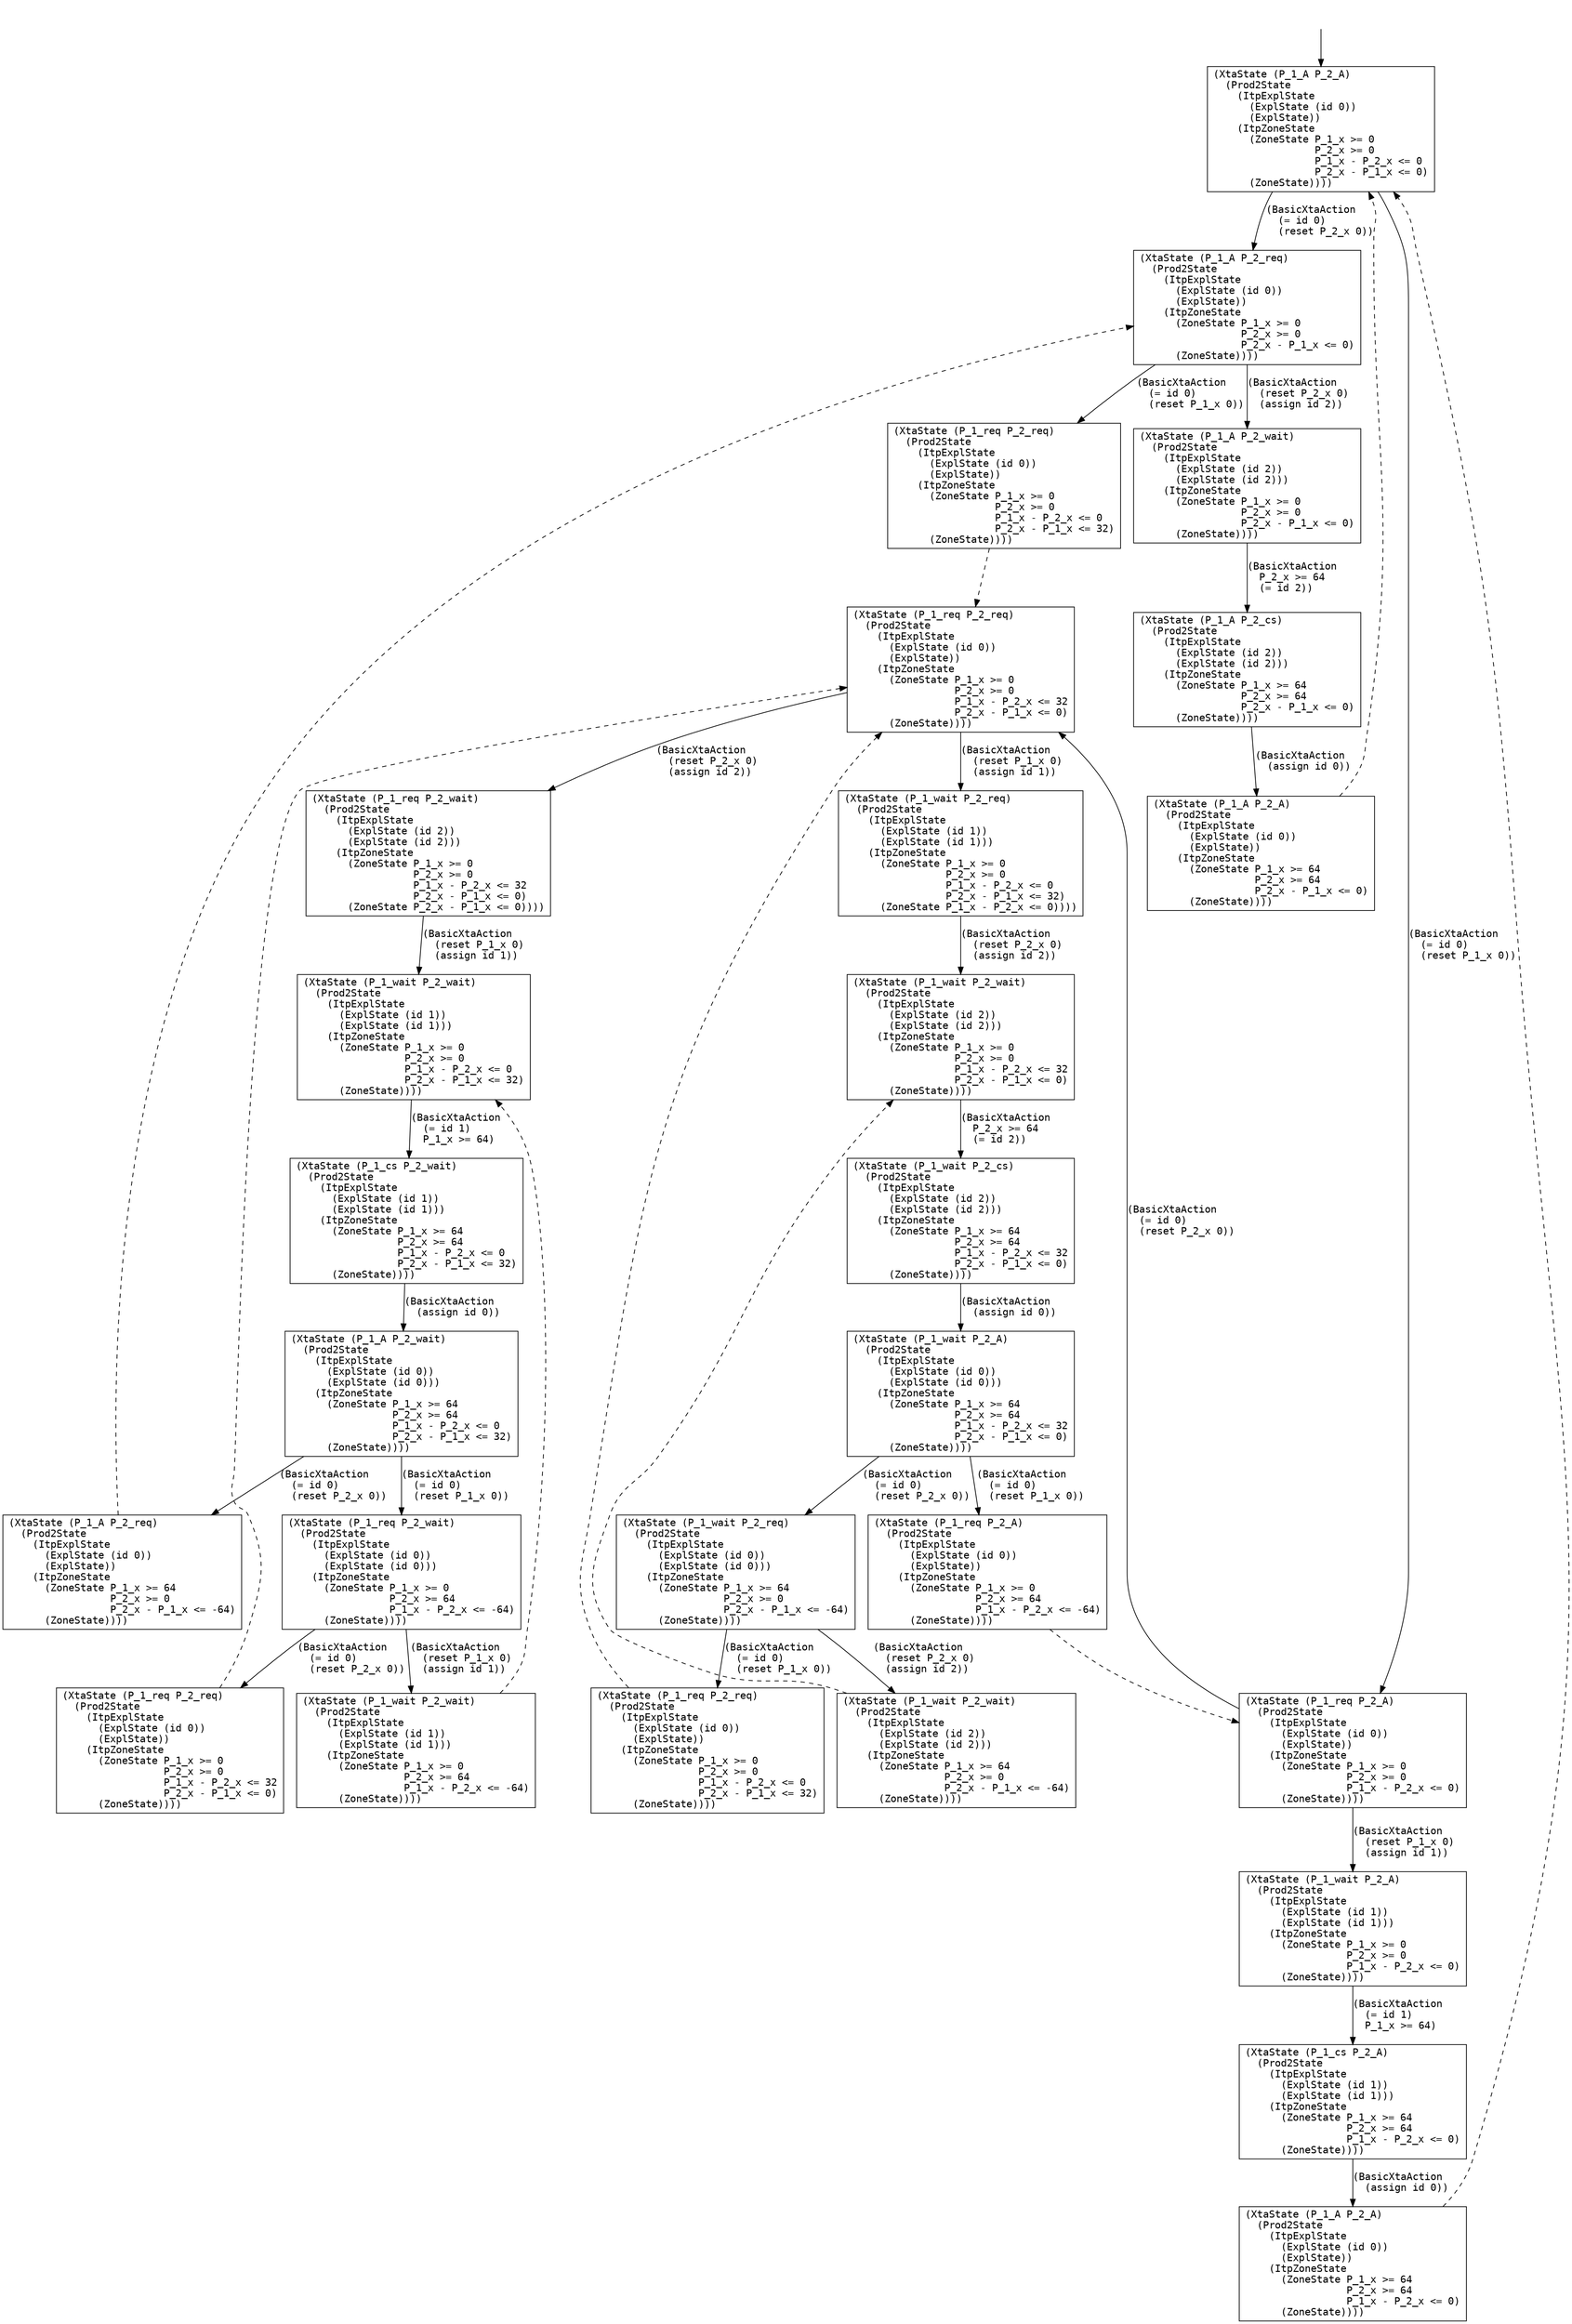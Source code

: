 digraph arg {
	label="";
		node_0 [label="(XtaState (P_1_A P_2_A)\l  (Prod2State\l    (ItpExplState\l      (ExplState (id 0))\l      (ExplState))\l    (ItpZoneState\l      (ZoneState P_1_x >= 0\l                 P_2_x >= 0\l                 P_1_x - P_2_x <= 0\l                 P_2_x - P_1_x <= 0)\l      (ZoneState))))\l",style="solid,filled",fontname="courier",fillcolor="#FFFFFF",color="#000000",shape=rectangle];
		node_2 [label="(XtaState (P_1_A P_2_req)\l  (Prod2State\l    (ItpExplState\l      (ExplState (id 0))\l      (ExplState))\l    (ItpZoneState\l      (ZoneState P_1_x >= 0\l                 P_2_x >= 0\l                 P_2_x - P_1_x <= 0)\l      (ZoneState))))\l",style="solid,filled",fontname="courier",fillcolor="#FFFFFF",color="#000000",shape=rectangle];
		node_5 [label="(XtaState (P_1_req P_2_req)\l  (Prod2State\l    (ItpExplState\l      (ExplState (id 0))\l      (ExplState))\l    (ItpZoneState\l      (ZoneState P_1_x >= 0\l                 P_2_x >= 0\l                 P_1_x - P_2_x <= 0\l                 P_2_x - P_1_x <= 32)\l      (ZoneState))))\l",style="solid,filled",fontname="courier",fillcolor="#FFFFFF",color="#000000",shape=rectangle];
		node_4 [label="(XtaState (P_1_req P_2_req)\l  (Prod2State\l    (ItpExplState\l      (ExplState (id 0))\l      (ExplState))\l    (ItpZoneState\l      (ZoneState P_1_x >= 0\l                 P_2_x >= 0\l                 P_1_x - P_2_x <= 32\l                 P_2_x - P_1_x <= 0)\l      (ZoneState))))\l",style="solid,filled",fontname="courier",fillcolor="#FFFFFF",color="#000000",shape=rectangle];
		node_9 [label="(XtaState (P_1_req P_2_wait)\l  (Prod2State\l    (ItpExplState\l      (ExplState (id 2))\l      (ExplState (id 2)))\l    (ItpZoneState\l      (ZoneState P_1_x >= 0\l                 P_2_x >= 0\l                 P_1_x - P_2_x <= 32\l                 P_2_x - P_1_x <= 0)\l      (ZoneState P_2_x - P_1_x <= 0))))\l",style="solid,filled",fontname="courier",fillcolor="#FFFFFF",color="#000000",shape=rectangle];
		node_13 [label="(XtaState (P_1_wait P_2_wait)\l  (Prod2State\l    (ItpExplState\l      (ExplState (id 1))\l      (ExplState (id 1)))\l    (ItpZoneState\l      (ZoneState P_1_x >= 0\l                 P_2_x >= 0\l                 P_1_x - P_2_x <= 0\l                 P_2_x - P_1_x <= 32)\l      (ZoneState))))\l",style="solid,filled",fontname="courier",fillcolor="#FFFFFF",color="#000000",shape=rectangle];
		node_16 [label="(XtaState (P_1_cs P_2_wait)\l  (Prod2State\l    (ItpExplState\l      (ExplState (id 1))\l      (ExplState (id 1)))\l    (ItpZoneState\l      (ZoneState P_1_x >= 64\l                 P_2_x >= 64\l                 P_1_x - P_2_x <= 0\l                 P_2_x - P_1_x <= 32)\l      (ZoneState))))\l",style="solid,filled",fontname="courier",fillcolor="#FFFFFF",color="#000000",shape=rectangle];
		node_18 [label="(XtaState (P_1_A P_2_wait)\l  (Prod2State\l    (ItpExplState\l      (ExplState (id 0))\l      (ExplState (id 0)))\l    (ItpZoneState\l      (ZoneState P_1_x >= 64\l                 P_2_x >= 64\l                 P_1_x - P_2_x <= 0\l                 P_2_x - P_1_x <= 32)\l      (ZoneState))))\l",style="solid,filled",fontname="courier",fillcolor="#FFFFFF",color="#000000",shape=rectangle];
		node_21 [label="(XtaState (P_1_req P_2_wait)\l  (Prod2State\l    (ItpExplState\l      (ExplState (id 0))\l      (ExplState (id 0)))\l    (ItpZoneState\l      (ZoneState P_1_x >= 0\l                 P_2_x >= 64\l                 P_1_x - P_2_x <= -64)\l      (ZoneState))))\l",style="solid,filled",fontname="courier",fillcolor="#FFFFFF",color="#000000",shape=rectangle];
		node_25 [label="(XtaState (P_1_wait P_2_wait)\l  (Prod2State\l    (ItpExplState\l      (ExplState (id 1))\l      (ExplState (id 1)))\l    (ItpZoneState\l      (ZoneState P_1_x >= 0\l                 P_2_x >= 64\l                 P_1_x - P_2_x <= -64)\l      (ZoneState))))\l",style="solid,filled",fontname="courier",fillcolor="#FFFFFF",color="#000000",shape=rectangle];
		node_26 [label="(XtaState (P_1_req P_2_req)\l  (Prod2State\l    (ItpExplState\l      (ExplState (id 0))\l      (ExplState))\l    (ItpZoneState\l      (ZoneState P_1_x >= 0\l                 P_2_x >= 0\l                 P_1_x - P_2_x <= 32\l                 P_2_x - P_1_x <= 0)\l      (ZoneState))))\l",style="solid,filled",fontname="courier",fillcolor="#FFFFFF",color="#000000",shape=rectangle];
		node_22 [label="(XtaState (P_1_A P_2_req)\l  (Prod2State\l    (ItpExplState\l      (ExplState (id 0))\l      (ExplState))\l    (ItpZoneState\l      (ZoneState P_1_x >= 64\l                 P_2_x >= 0\l                 P_2_x - P_1_x <= -64)\l      (ZoneState))))\l",style="solid,filled",fontname="courier",fillcolor="#FFFFFF",color="#000000",shape=rectangle];
		node_8 [label="(XtaState (P_1_wait P_2_req)\l  (Prod2State\l    (ItpExplState\l      (ExplState (id 1))\l      (ExplState (id 1)))\l    (ItpZoneState\l      (ZoneState P_1_x >= 0\l                 P_2_x >= 0\l                 P_1_x - P_2_x <= 0\l                 P_2_x - P_1_x <= 32)\l      (ZoneState P_1_x - P_2_x <= 0))))\l",style="solid,filled",fontname="courier",fillcolor="#FFFFFF",color="#000000",shape=rectangle];
		node_12 [label="(XtaState (P_1_wait P_2_wait)\l  (Prod2State\l    (ItpExplState\l      (ExplState (id 2))\l      (ExplState (id 2)))\l    (ItpZoneState\l      (ZoneState P_1_x >= 0\l                 P_2_x >= 0\l                 P_1_x - P_2_x <= 32\l                 P_2_x - P_1_x <= 0)\l      (ZoneState))))\l",style="solid,filled",fontname="courier",fillcolor="#FFFFFF",color="#000000",shape=rectangle];
		node_15 [label="(XtaState (P_1_wait P_2_cs)\l  (Prod2State\l    (ItpExplState\l      (ExplState (id 2))\l      (ExplState (id 2)))\l    (ItpZoneState\l      (ZoneState P_1_x >= 64\l                 P_2_x >= 64\l                 P_1_x - P_2_x <= 32\l                 P_2_x - P_1_x <= 0)\l      (ZoneState))))\l",style="solid,filled",fontname="courier",fillcolor="#FFFFFF",color="#000000",shape=rectangle];
		node_17 [label="(XtaState (P_1_wait P_2_A)\l  (Prod2State\l    (ItpExplState\l      (ExplState (id 0))\l      (ExplState (id 0)))\l    (ItpZoneState\l      (ZoneState P_1_x >= 64\l                 P_2_x >= 64\l                 P_1_x - P_2_x <= 32\l                 P_2_x - P_1_x <= 0)\l      (ZoneState))))\l",style="solid,filled",fontname="courier",fillcolor="#FFFFFF",color="#000000",shape=rectangle];
		node_19 [label="(XtaState (P_1_req P_2_A)\l  (Prod2State\l    (ItpExplState\l      (ExplState (id 0))\l      (ExplState))\l    (ItpZoneState\l      (ZoneState P_1_x >= 0\l                 P_2_x >= 64\l                 P_1_x - P_2_x <= -64)\l      (ZoneState))))\l",style="solid,filled",fontname="courier",fillcolor="#FFFFFF",color="#000000",shape=rectangle];
		node_1 [label="(XtaState (P_1_req P_2_A)\l  (Prod2State\l    (ItpExplState\l      (ExplState (id 0))\l      (ExplState))\l    (ItpZoneState\l      (ZoneState P_1_x >= 0\l                 P_2_x >= 0\l                 P_1_x - P_2_x <= 0)\l      (ZoneState))))\l",style="solid,filled",fontname="courier",fillcolor="#FFFFFF",color="#000000",shape=rectangle];
		node_3 [label="(XtaState (P_1_wait P_2_A)\l  (Prod2State\l    (ItpExplState\l      (ExplState (id 1))\l      (ExplState (id 1)))\l    (ItpZoneState\l      (ZoneState P_1_x >= 0\l                 P_2_x >= 0\l                 P_1_x - P_2_x <= 0)\l      (ZoneState))))\l",style="solid,filled",fontname="courier",fillcolor="#FFFFFF",color="#000000",shape=rectangle];
		node_7 [label="(XtaState (P_1_cs P_2_A)\l  (Prod2State\l    (ItpExplState\l      (ExplState (id 1))\l      (ExplState (id 1)))\l    (ItpZoneState\l      (ZoneState P_1_x >= 64\l                 P_2_x >= 64\l                 P_1_x - P_2_x <= 0)\l      (ZoneState))))\l",style="solid,filled",fontname="courier",fillcolor="#FFFFFF",color="#000000",shape=rectangle];
		node_11 [label="(XtaState (P_1_A P_2_A)\l  (Prod2State\l    (ItpExplState\l      (ExplState (id 0))\l      (ExplState))\l    (ItpZoneState\l      (ZoneState P_1_x >= 64\l                 P_2_x >= 64\l                 P_1_x - P_2_x <= 0)\l      (ZoneState))))\l",style="solid,filled",fontname="courier",fillcolor="#FFFFFF",color="#000000",shape=rectangle];
		node_20 [label="(XtaState (P_1_wait P_2_req)\l  (Prod2State\l    (ItpExplState\l      (ExplState (id 0))\l      (ExplState (id 0)))\l    (ItpZoneState\l      (ZoneState P_1_x >= 64\l                 P_2_x >= 0\l                 P_2_x - P_1_x <= -64)\l      (ZoneState))))\l",style="solid,filled",fontname="courier",fillcolor="#FFFFFF",color="#000000",shape=rectangle];
		node_24 [label="(XtaState (P_1_wait P_2_wait)\l  (Prod2State\l    (ItpExplState\l      (ExplState (id 2))\l      (ExplState (id 2)))\l    (ItpZoneState\l      (ZoneState P_1_x >= 64\l                 P_2_x >= 0\l                 P_2_x - P_1_x <= -64)\l      (ZoneState))))\l",style="solid,filled",fontname="courier",fillcolor="#FFFFFF",color="#000000",shape=rectangle];
		node_23 [label="(XtaState (P_1_req P_2_req)\l  (Prod2State\l    (ItpExplState\l      (ExplState (id 0))\l      (ExplState))\l    (ItpZoneState\l      (ZoneState P_1_x >= 0\l                 P_2_x >= 0\l                 P_1_x - P_2_x <= 0\l                 P_2_x - P_1_x <= 32)\l      (ZoneState))))\l",style="solid,filled",fontname="courier",fillcolor="#FFFFFF",color="#000000",shape=rectangle];
		node_6 [label="(XtaState (P_1_A P_2_wait)\l  (Prod2State\l    (ItpExplState\l      (ExplState (id 2))\l      (ExplState (id 2)))\l    (ItpZoneState\l      (ZoneState P_1_x >= 0\l                 P_2_x >= 0\l                 P_2_x - P_1_x <= 0)\l      (ZoneState))))\l",style="solid,filled",fontname="courier",fillcolor="#FFFFFF",color="#000000",shape=rectangle];
		node_10 [label="(XtaState (P_1_A P_2_cs)\l  (Prod2State\l    (ItpExplState\l      (ExplState (id 2))\l      (ExplState (id 2)))\l    (ItpZoneState\l      (ZoneState P_1_x >= 64\l                 P_2_x >= 64\l                 P_2_x - P_1_x <= 0)\l      (ZoneState))))\l",style="solid,filled",fontname="courier",fillcolor="#FFFFFF",color="#000000",shape=rectangle];
		node_14 [label="(XtaState (P_1_A P_2_A)\l  (Prod2State\l    (ItpExplState\l      (ExplState (id 0))\l      (ExplState))\l    (ItpZoneState\l      (ZoneState P_1_x >= 64\l                 P_2_x >= 64\l                 P_2_x - P_1_x <= 0)\l      (ZoneState))))\l",style="solid,filled",fontname="courier",fillcolor="#FFFFFF",color="#000000",shape=rectangle];
		phantom_init0 [label="\n",style="solid,filled",fillcolor="#FFFFFF",color="#FFFFFF",shape=ellipse];
	node_0 -> node_2 [label="(BasicXtaAction\l  (= id 0)\l  (reset P_2_x 0))\l",color="#000000",style=solid,fontname="courier"];
	node_0 -> node_1 [label="(BasicXtaAction\l  (= id 0)\l  (reset P_1_x 0))\l",color="#000000",style=solid,fontname="courier"];
	node_2 -> node_5 [label="(BasicXtaAction\l  (= id 0)\l  (reset P_1_x 0))\l",color="#000000",style=solid,fontname="courier"];
	node_2 -> node_6 [label="(BasicXtaAction\l  (reset P_2_x 0)\l  (assign id 2))\l",color="#000000",style=solid,fontname="courier"];
	node_5 -> node_4 [label="\n",color="#000000",style=dashed,weight="0"];
	node_4 -> node_9 [label="(BasicXtaAction\l  (reset P_2_x 0)\l  (assign id 2))\l",color="#000000",style=solid,fontname="courier"];
	node_4 -> node_8 [label="(BasicXtaAction\l  (reset P_1_x 0)\l  (assign id 1))\l",color="#000000",style=solid,fontname="courier"];
	node_9 -> node_13 [label="(BasicXtaAction\l  (reset P_1_x 0)\l  (assign id 1))\l",color="#000000",style=solid,fontname="courier"];
	node_13 -> node_16 [label="(BasicXtaAction\l  (= id 1)\l  P_1_x >= 64)\l",color="#000000",style=solid,fontname="courier"];
	node_16 -> node_18 [label="(BasicXtaAction\l  (assign id 0))\l",color="#000000",style=solid,fontname="courier"];
	node_18 -> node_21 [label="(BasicXtaAction\l  (= id 0)\l  (reset P_1_x 0))\l",color="#000000",style=solid,fontname="courier"];
	node_18 -> node_22 [label="(BasicXtaAction\l  (= id 0)\l  (reset P_2_x 0))\l",color="#000000",style=solid,fontname="courier"];
	node_21 -> node_25 [label="(BasicXtaAction\l  (reset P_1_x 0)\l  (assign id 1))\l",color="#000000",style=solid,fontname="courier"];
	node_21 -> node_26 [label="(BasicXtaAction\l  (= id 0)\l  (reset P_2_x 0))\l",color="#000000",style=solid,fontname="courier"];
	node_25 -> node_13 [label="\n",color="#000000",style=dashed,weight="0"];
	node_26 -> node_4 [label="\n",color="#000000",style=dashed,weight="0"];
	node_22 -> node_2 [label="\n",color="#000000",style=dashed,weight="0"];
	node_8 -> node_12 [label="(BasicXtaAction\l  (reset P_2_x 0)\l  (assign id 2))\l",color="#000000",style=solid,fontname="courier"];
	node_12 -> node_15 [label="(BasicXtaAction\l  P_2_x >= 64\l  (= id 2))\l",color="#000000",style=solid,fontname="courier"];
	node_15 -> node_17 [label="(BasicXtaAction\l  (assign id 0))\l",color="#000000",style=solid,fontname="courier"];
	node_17 -> node_19 [label="(BasicXtaAction\l  (= id 0)\l  (reset P_1_x 0))\l",color="#000000",style=solid,fontname="courier"];
	node_17 -> node_20 [label="(BasicXtaAction\l  (= id 0)\l  (reset P_2_x 0))\l",color="#000000",style=solid,fontname="courier"];
	node_19 -> node_1 [label="\n",color="#000000",style=dashed,weight="0"];
	node_1 -> node_3 [label="(BasicXtaAction\l  (reset P_1_x 0)\l  (assign id 1))\l",color="#000000",style=solid,fontname="courier"];
	node_1 -> node_4 [label="(BasicXtaAction\l  (= id 0)\l  (reset P_2_x 0))\l",color="#000000",style=solid,fontname="courier"];
	node_3 -> node_7 [label="(BasicXtaAction\l  (= id 1)\l  P_1_x >= 64)\l",color="#000000",style=solid,fontname="courier"];
	node_7 -> node_11 [label="(BasicXtaAction\l  (assign id 0))\l",color="#000000",style=solid,fontname="courier"];
	node_11 -> node_0 [label="\n",color="#000000",style=dashed,weight="0"];
	node_20 -> node_24 [label="(BasicXtaAction\l  (reset P_2_x 0)\l  (assign id 2))\l",color="#000000",style=solid,fontname="courier"];
	node_20 -> node_23 [label="(BasicXtaAction\l  (= id 0)\l  (reset P_1_x 0))\l",color="#000000",style=solid,fontname="courier"];
	node_24 -> node_12 [label="\n",color="#000000",style=dashed,weight="0"];
	node_23 -> node_4 [label="\n",color="#000000",style=dashed,weight="0"];
	node_6 -> node_10 [label="(BasicXtaAction\l  P_2_x >= 64\l  (= id 2))\l",color="#000000",style=solid,fontname="courier"];
	node_10 -> node_14 [label="(BasicXtaAction\l  (assign id 0))\l",color="#000000",style=solid,fontname="courier"];
	node_14 -> node_0 [label="\n",color="#000000",style=dashed,weight="0"];
	phantom_init0 -> node_0 [label="\n",color="#000000",style=solid];
}